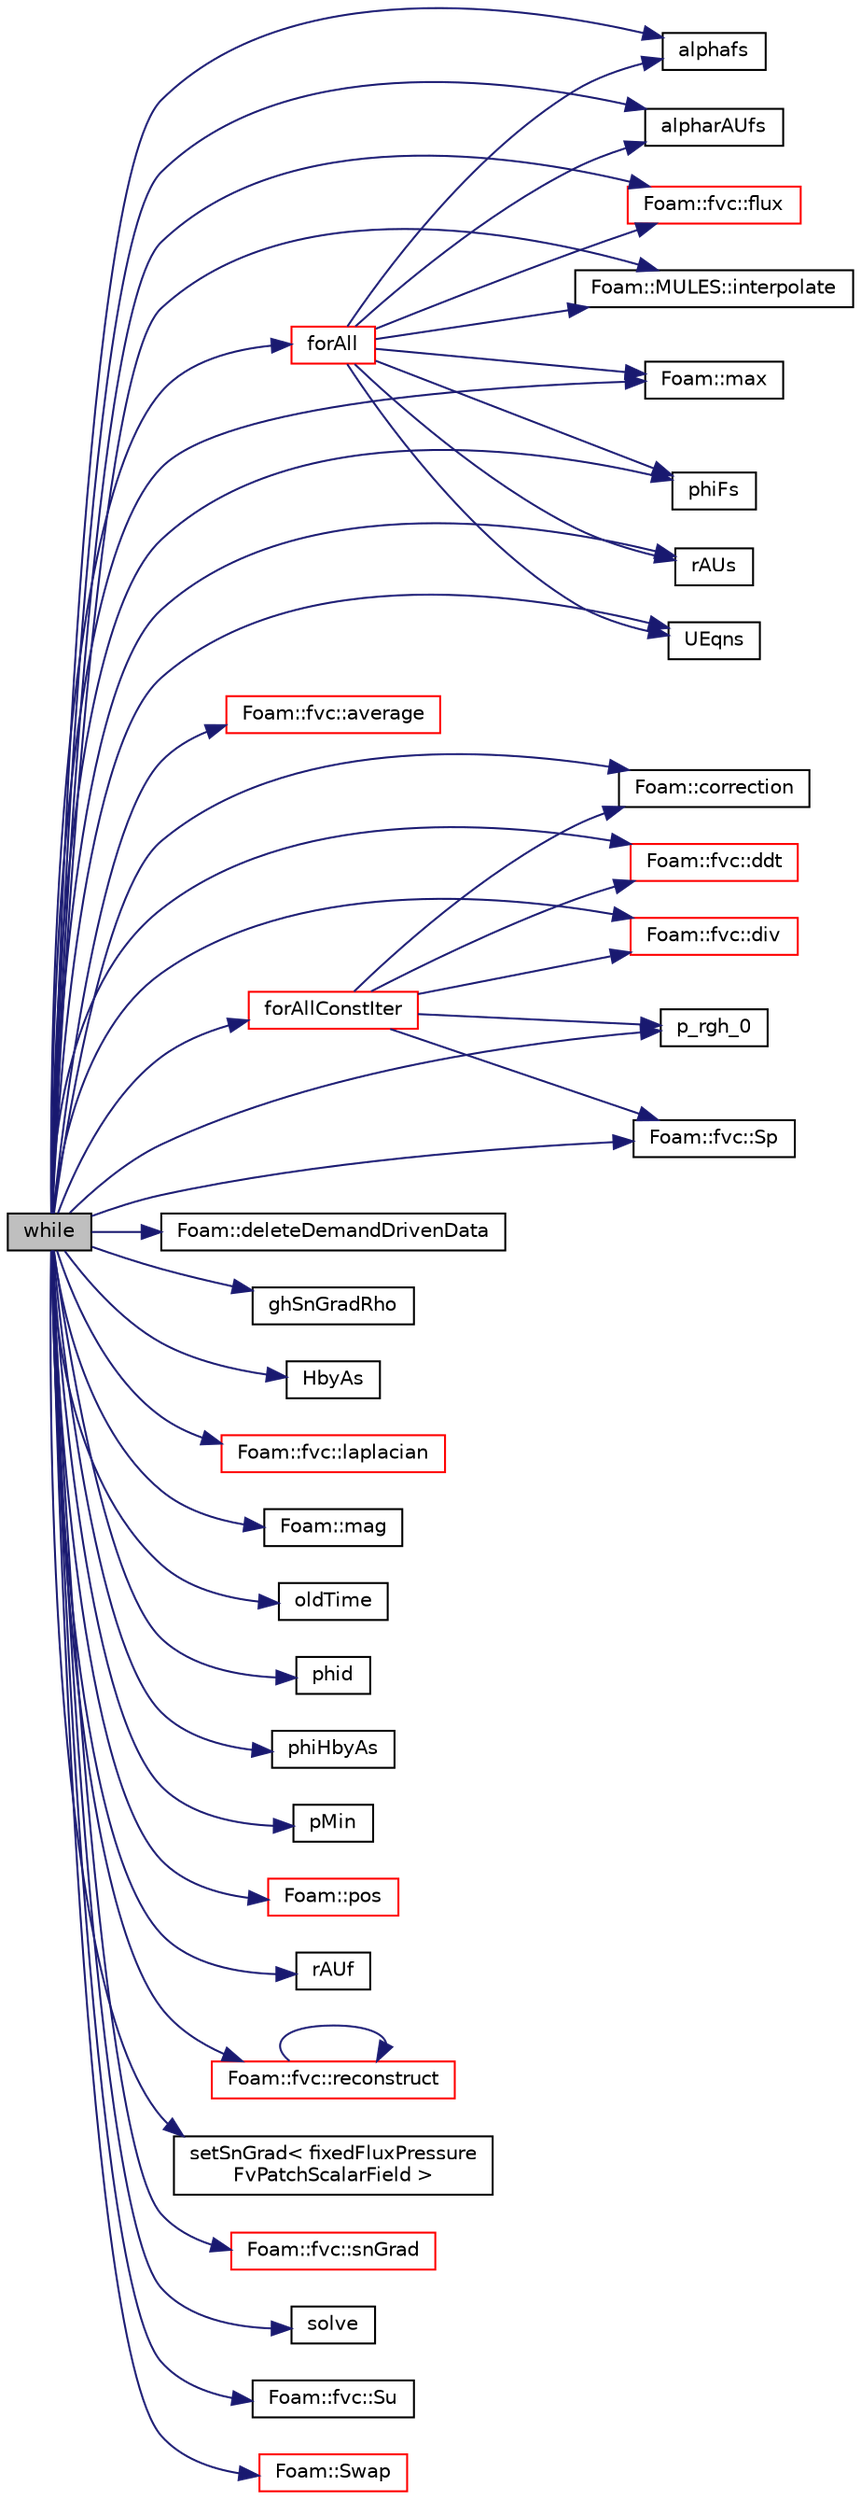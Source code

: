 digraph "while"
{
  bgcolor="transparent";
  edge [fontname="Helvetica",fontsize="10",labelfontname="Helvetica",labelfontsize="10"];
  node [fontname="Helvetica",fontsize="10",shape=record];
  rankdir="LR";
  Node1 [label="while",height=0.2,width=0.4,color="black", fillcolor="grey75", style="filled", fontcolor="black"];
  Node1 -> Node2 [color="midnightblue",fontsize="10",style="solid",fontname="Helvetica"];
  Node2 [label="alphafs",height=0.2,width=0.4,color="black",URL="$a03104.html#a219dfc23143e3ccb59927b481c40d9ab"];
  Node1 -> Node3 [color="midnightblue",fontsize="10",style="solid",fontname="Helvetica"];
  Node3 [label="alpharAUfs",height=0.2,width=0.4,color="black",URL="$a03104.html#a7503cce4fff6aba02e660303208c7a3d"];
  Node1 -> Node4 [color="midnightblue",fontsize="10",style="solid",fontname="Helvetica"];
  Node4 [label="Foam::fvc::average",height=0.2,width=0.4,color="red",URL="$a10944.html#a081533edd829853720cd0cbb61c5d49f",tooltip="Area-weighted average a surfaceField creating a volField. "];
  Node1 -> Node5 [color="midnightblue",fontsize="10",style="solid",fontname="Helvetica"];
  Node5 [label="Foam::correction",height=0.2,width=0.4,color="black",URL="$a10909.html#aa5166e83cc970d681cdb0246482047e8",tooltip="Return the correction form of the given matrix. "];
  Node1 -> Node6 [color="midnightblue",fontsize="10",style="solid",fontname="Helvetica"];
  Node6 [label="Foam::fvc::ddt",height=0.2,width=0.4,color="red",URL="$a10944.html#a5dc871206ab86042756c8ccfdc5797ad"];
  Node1 -> Node7 [color="midnightblue",fontsize="10",style="solid",fontname="Helvetica"];
  Node7 [label="Foam::deleteDemandDrivenData",height=0.2,width=0.4,color="black",URL="$a10909.html#a676ff999562d389fd174d693e17d230a"];
  Node1 -> Node8 [color="midnightblue",fontsize="10",style="solid",fontname="Helvetica"];
  Node8 [label="Foam::fvc::div",height=0.2,width=0.4,color="red",URL="$a10944.html#a585533948ad80abfe589d920c641f251"];
  Node1 -> Node9 [color="midnightblue",fontsize="10",style="solid",fontname="Helvetica"];
  Node9 [label="Foam::fvc::flux",height=0.2,width=0.4,color="red",URL="$a10944.html#a8fc1922666ca94c5fd207b8b96f99467",tooltip="Return the face-flux field obtained from the given volVectorField. "];
  Node1 -> Node10 [color="midnightblue",fontsize="10",style="solid",fontname="Helvetica"];
  Node10 [label="forAll",height=0.2,width=0.4,color="red",URL="$a03104.html#a3a6dfa236873b1e0df07a723bccf5222"];
  Node10 -> Node2 [color="midnightblue",fontsize="10",style="solid",fontname="Helvetica"];
  Node10 -> Node3 [color="midnightblue",fontsize="10",style="solid",fontname="Helvetica"];
  Node10 -> Node9 [color="midnightblue",fontsize="10",style="solid",fontname="Helvetica"];
  Node10 -> Node11 [color="midnightblue",fontsize="10",style="solid",fontname="Helvetica"];
  Node11 [label="Foam::MULES::interpolate",height=0.2,width=0.4,color="black",URL="$a10968.html#a4d62f21551985d814104861e7c1d9b4f"];
  Node10 -> Node12 [color="midnightblue",fontsize="10",style="solid",fontname="Helvetica"];
  Node12 [label="Foam::max",height=0.2,width=0.4,color="black",URL="$a10909.html#ac993e906cf2774ae77e666bc24e81733"];
  Node10 -> Node13 [color="midnightblue",fontsize="10",style="solid",fontname="Helvetica"];
  Node13 [label="phiFs",height=0.2,width=0.4,color="black",URL="$a03104.html#a8964714100a948e802e9857630c9a0c5"];
  Node10 -> Node14 [color="midnightblue",fontsize="10",style="solid",fontname="Helvetica"];
  Node14 [label="rAUs",height=0.2,width=0.4,color="black",URL="$a03101.html#a11ab108f012fc0ee93ff106f734e93a0"];
  Node10 -> Node15 [color="midnightblue",fontsize="10",style="solid",fontname="Helvetica"];
  Node15 [label="UEqns",height=0.2,width=0.4,color="black",URL="$a03560.html#a897d1fff9d8e6f24d2b642debb9341a2"];
  Node1 -> Node16 [color="midnightblue",fontsize="10",style="solid",fontname="Helvetica"];
  Node16 [label="forAllConstIter",height=0.2,width=0.4,color="red",URL="$a03095.html#ae21e2836509b0fa7f7cedf6493b11b09"];
  Node16 -> Node5 [color="midnightblue",fontsize="10",style="solid",fontname="Helvetica"];
  Node16 -> Node6 [color="midnightblue",fontsize="10",style="solid",fontname="Helvetica"];
  Node16 -> Node8 [color="midnightblue",fontsize="10",style="solid",fontname="Helvetica"];
  Node16 -> Node17 [color="midnightblue",fontsize="10",style="solid",fontname="Helvetica"];
  Node17 [label="p_rgh_0",height=0.2,width=0.4,color="black",URL="$a03093.html#a334f791ac62072f36a4207b1994c1cc1"];
  Node16 -> Node18 [color="midnightblue",fontsize="10",style="solid",fontname="Helvetica"];
  Node18 [label="Foam::fvc::Sp",height=0.2,width=0.4,color="black",URL="$a10944.html#acb372005d973de14c63c97ba57a82d99"];
  Node1 -> Node19 [color="midnightblue",fontsize="10",style="solid",fontname="Helvetica"];
  Node19 [label="ghSnGradRho",height=0.2,width=0.4,color="black",URL="$a03101.html#a9942c1263e3a2593eeb8b3b3d83c3f9b"];
  Node1 -> Node20 [color="midnightblue",fontsize="10",style="solid",fontname="Helvetica"];
  Node20 [label="HbyAs",height=0.2,width=0.4,color="black",URL="$a03101.html#ac765066458407d55137e43ec28b04eac"];
  Node1 -> Node11 [color="midnightblue",fontsize="10",style="solid",fontname="Helvetica"];
  Node1 -> Node21 [color="midnightblue",fontsize="10",style="solid",fontname="Helvetica"];
  Node21 [label="Foam::fvc::laplacian",height=0.2,width=0.4,color="red",URL="$a10944.html#ac75bff389d0405149b204b0d7ac214cd"];
  Node1 -> Node22 [color="midnightblue",fontsize="10",style="solid",fontname="Helvetica"];
  Node22 [label="Foam::mag",height=0.2,width=0.4,color="black",URL="$a10909.html#a929da2a3fdcf3dacbbe0487d3a330dae"];
  Node1 -> Node12 [color="midnightblue",fontsize="10",style="solid",fontname="Helvetica"];
  Node1 -> Node23 [color="midnightblue",fontsize="10",style="solid",fontname="Helvetica"];
  Node23 [label="oldTime",height=0.2,width=0.4,color="black",URL="$a04632.html#ae056cfecfae9cb9674677855f5babcd3"];
  Node1 -> Node17 [color="midnightblue",fontsize="10",style="solid",fontname="Helvetica"];
  Node1 -> Node24 [color="midnightblue",fontsize="10",style="solid",fontname="Helvetica"];
  Node24 [label="phid",height=0.2,width=0.4,color="black",URL="$a03069.html#a42d36c9fdc346008c112ec0a47eea880"];
  Node1 -> Node13 [color="midnightblue",fontsize="10",style="solid",fontname="Helvetica"];
  Node1 -> Node25 [color="midnightblue",fontsize="10",style="solid",fontname="Helvetica"];
  Node25 [label="phiHbyAs",height=0.2,width=0.4,color="black",URL="$a03101.html#ab346616b31dd9188432f3145d7d7ae2e"];
  Node1 -> Node26 [color="midnightblue",fontsize="10",style="solid",fontname="Helvetica"];
  Node26 [label="pMin",height=0.2,width=0.4,color="black",URL="$a04636.html#a48bbce368545974bebafe3faccb1040b"];
  Node1 -> Node27 [color="midnightblue",fontsize="10",style="solid",fontname="Helvetica"];
  Node27 [label="Foam::pos",height=0.2,width=0.4,color="red",URL="$a10909.html#a09a190b59f3d01b258bca0fa964a6212"];
  Node1 -> Node28 [color="midnightblue",fontsize="10",style="solid",fontname="Helvetica"];
  Node28 [label="rAUf",height=0.2,width=0.4,color="black",URL="$a03071.html#ae693ae4c2085edc7ebb2aac47e046b2d"];
  Node1 -> Node14 [color="midnightblue",fontsize="10",style="solid",fontname="Helvetica"];
  Node1 -> Node29 [color="midnightblue",fontsize="10",style="solid",fontname="Helvetica"];
  Node29 [label="Foam::fvc::reconstruct",height=0.2,width=0.4,color="red",URL="$a10944.html#ad8a6471328adb4cddcc0d4cedfa39ca2"];
  Node29 -> Node29 [color="midnightblue",fontsize="10",style="solid",fontname="Helvetica"];
  Node1 -> Node30 [color="midnightblue",fontsize="10",style="solid",fontname="Helvetica"];
  Node30 [label="setSnGrad\< fixedFluxPressure\lFvPatchScalarField \>",height=0.2,width=0.4,color="black",URL="$a03101.html#aa1e9fe758d9f04ebe4c38b0836075716"];
  Node1 -> Node31 [color="midnightblue",fontsize="10",style="solid",fontname="Helvetica"];
  Node31 [label="Foam::fvc::snGrad",height=0.2,width=0.4,color="red",URL="$a10944.html#a15da734ee906cb52cf17937ab84c41a0"];
  Node1 -> Node32 [color="midnightblue",fontsize="10",style="solid",fontname="Helvetica"];
  Node32 [label="solve",height=0.2,width=0.4,color="black",URL="$a03087.html#a63a249aff939702e1f4e9e11464c663c"];
  Node1 -> Node18 [color="midnightblue",fontsize="10",style="solid",fontname="Helvetica"];
  Node1 -> Node33 [color="midnightblue",fontsize="10",style="solid",fontname="Helvetica"];
  Node33 [label="Foam::fvc::Su",height=0.2,width=0.4,color="black",URL="$a10944.html#ac92e296062b7b025a96b82351c1d9b89"];
  Node1 -> Node34 [color="midnightblue",fontsize="10",style="solid",fontname="Helvetica"];
  Node34 [label="Foam::Swap",height=0.2,width=0.4,color="red",URL="$a10909.html#ac6e6a40a7bda559df02d5ab6cc6f7e00"];
  Node1 -> Node15 [color="midnightblue",fontsize="10",style="solid",fontname="Helvetica"];
}
